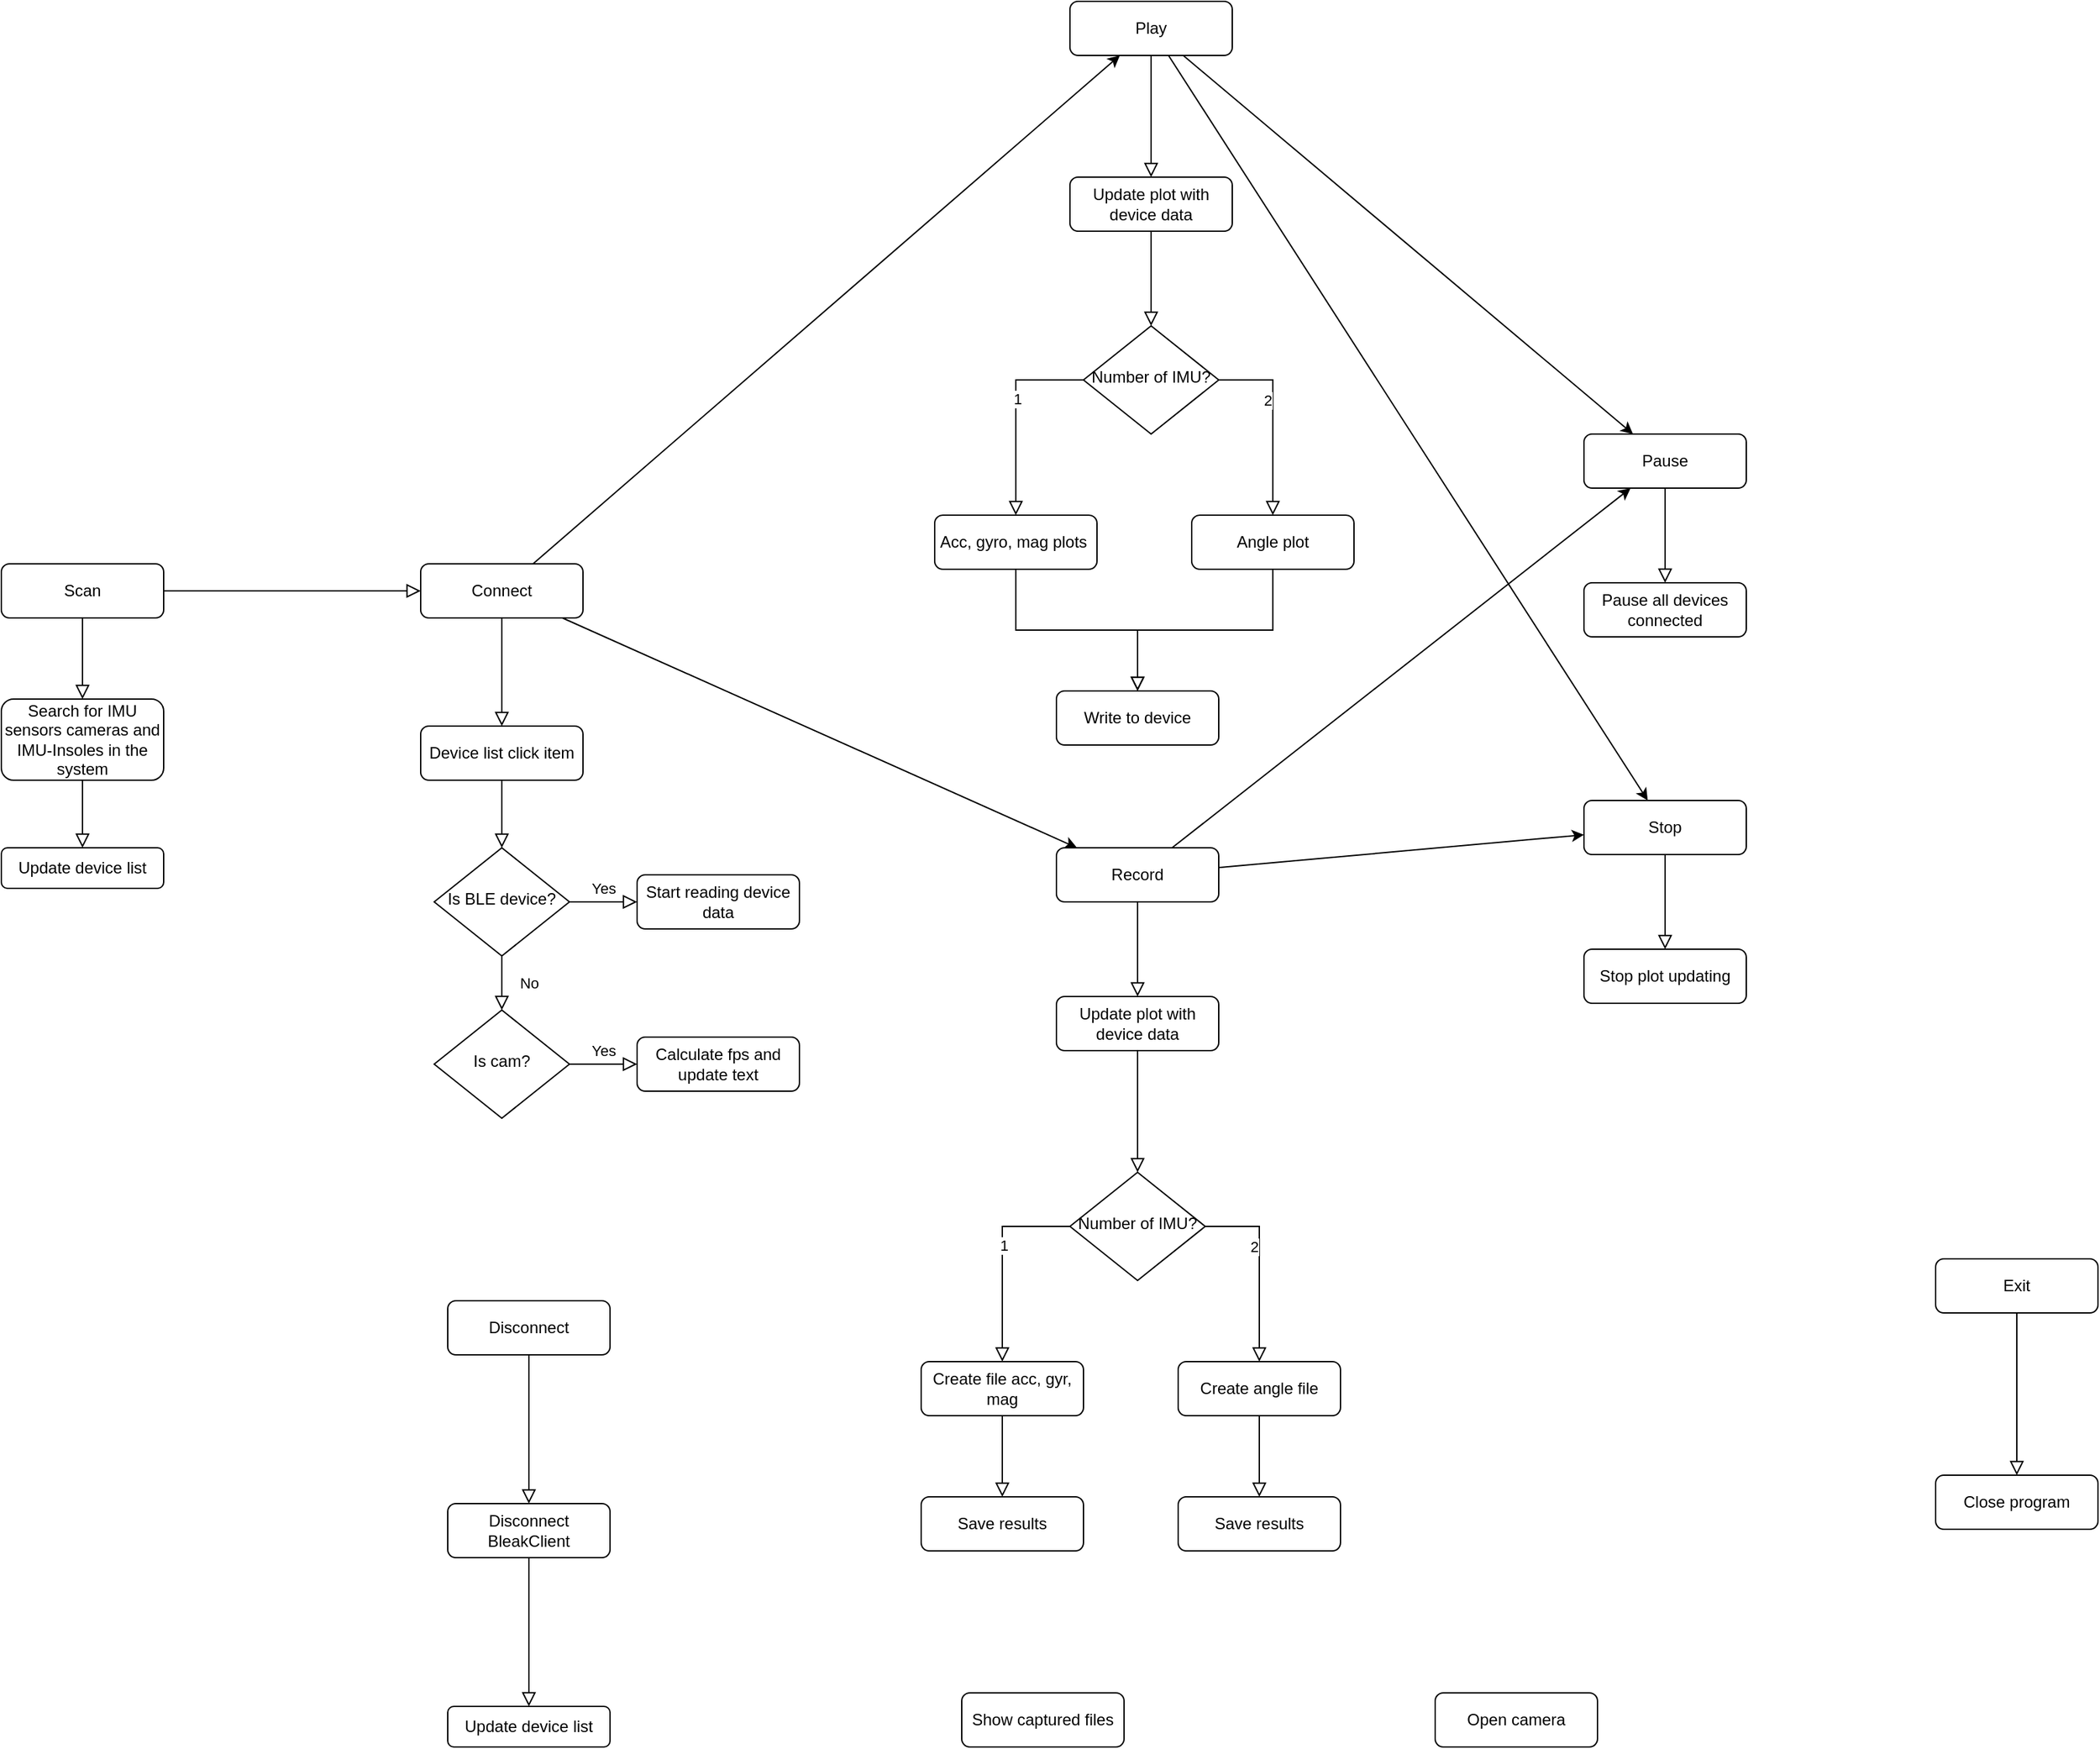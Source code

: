 <mxfile version="20.3.0" type="github">
  <diagram id="C5RBs43oDa-KdzZeNtuy" name="Page-1">
    <mxGraphModel dx="3076" dy="1963" grid="1" gridSize="10" guides="1" tooltips="1" connect="1" arrows="1" fold="1" page="1" pageScale="1" pageWidth="827" pageHeight="1169" math="0" shadow="0">
      <root>
        <mxCell id="WIyWlLk6GJQsqaUBKTNV-0" />
        <mxCell id="WIyWlLk6GJQsqaUBKTNV-1" parent="WIyWlLk6GJQsqaUBKTNV-0" />
        <mxCell id="WIyWlLk6GJQsqaUBKTNV-2" value="" style="rounded=0;html=1;jettySize=auto;orthogonalLoop=1;fontSize=11;endArrow=block;endFill=0;endSize=8;strokeWidth=1;shadow=0;labelBackgroundColor=none;edgeStyle=orthogonalEdgeStyle;" parent="WIyWlLk6GJQsqaUBKTNV-1" source="WIyWlLk6GJQsqaUBKTNV-3" target="WIyWlLk6GJQsqaUBKTNV-6" edge="1">
          <mxGeometry relative="1" as="geometry" />
        </mxCell>
        <mxCell id="WIyWlLk6GJQsqaUBKTNV-3" value="Device list click item" style="rounded=1;whiteSpace=wrap;html=1;fontSize=12;glass=0;strokeWidth=1;shadow=0;" parent="WIyWlLk6GJQsqaUBKTNV-1" vertex="1">
          <mxGeometry x="-1070" y="-464" width="120" height="40" as="geometry" />
        </mxCell>
        <mxCell id="WIyWlLk6GJQsqaUBKTNV-4" value="No" style="rounded=0;html=1;jettySize=auto;orthogonalLoop=1;fontSize=11;endArrow=block;endFill=0;endSize=8;strokeWidth=1;shadow=0;labelBackgroundColor=none;edgeStyle=orthogonalEdgeStyle;" parent="WIyWlLk6GJQsqaUBKTNV-1" source="WIyWlLk6GJQsqaUBKTNV-6" target="WIyWlLk6GJQsqaUBKTNV-10" edge="1">
          <mxGeometry y="20" relative="1" as="geometry">
            <mxPoint as="offset" />
          </mxGeometry>
        </mxCell>
        <mxCell id="WIyWlLk6GJQsqaUBKTNV-5" value="Yes" style="edgeStyle=orthogonalEdgeStyle;rounded=0;html=1;jettySize=auto;orthogonalLoop=1;fontSize=11;endArrow=block;endFill=0;endSize=8;strokeWidth=1;shadow=0;labelBackgroundColor=none;" parent="WIyWlLk6GJQsqaUBKTNV-1" source="WIyWlLk6GJQsqaUBKTNV-6" target="WIyWlLk6GJQsqaUBKTNV-7" edge="1">
          <mxGeometry y="10" relative="1" as="geometry">
            <mxPoint as="offset" />
          </mxGeometry>
        </mxCell>
        <mxCell id="WIyWlLk6GJQsqaUBKTNV-6" value="Is BLE device?" style="rhombus;whiteSpace=wrap;html=1;shadow=0;fontFamily=Helvetica;fontSize=12;align=center;strokeWidth=1;spacing=6;spacingTop=-4;" parent="WIyWlLk6GJQsqaUBKTNV-1" vertex="1">
          <mxGeometry x="-1060" y="-374" width="100" height="80" as="geometry" />
        </mxCell>
        <mxCell id="WIyWlLk6GJQsqaUBKTNV-7" value="Start reading device data" style="rounded=1;whiteSpace=wrap;html=1;fontSize=12;glass=0;strokeWidth=1;shadow=0;" parent="WIyWlLk6GJQsqaUBKTNV-1" vertex="1">
          <mxGeometry x="-910" y="-354" width="120" height="40" as="geometry" />
        </mxCell>
        <mxCell id="WIyWlLk6GJQsqaUBKTNV-9" value="Yes" style="edgeStyle=orthogonalEdgeStyle;rounded=0;html=1;jettySize=auto;orthogonalLoop=1;fontSize=11;endArrow=block;endFill=0;endSize=8;strokeWidth=1;shadow=0;labelBackgroundColor=none;" parent="WIyWlLk6GJQsqaUBKTNV-1" source="WIyWlLk6GJQsqaUBKTNV-10" target="WIyWlLk6GJQsqaUBKTNV-12" edge="1">
          <mxGeometry y="10" relative="1" as="geometry">
            <mxPoint as="offset" />
          </mxGeometry>
        </mxCell>
        <mxCell id="WIyWlLk6GJQsqaUBKTNV-10" value="Is cam?" style="rhombus;whiteSpace=wrap;html=1;shadow=0;fontFamily=Helvetica;fontSize=12;align=center;strokeWidth=1;spacing=6;spacingTop=-4;" parent="WIyWlLk6GJQsqaUBKTNV-1" vertex="1">
          <mxGeometry x="-1060" y="-254" width="100" height="80" as="geometry" />
        </mxCell>
        <mxCell id="WIyWlLk6GJQsqaUBKTNV-12" value="Calculate fps and update text" style="rounded=1;whiteSpace=wrap;html=1;fontSize=12;glass=0;strokeWidth=1;shadow=0;" parent="WIyWlLk6GJQsqaUBKTNV-1" vertex="1">
          <mxGeometry x="-910" y="-234" width="120" height="40" as="geometry" />
        </mxCell>
        <mxCell id="mn28sRKZHJ29L1jKlbp--0" value="Connect" style="rounded=1;whiteSpace=wrap;html=1;fontSize=12;glass=0;strokeWidth=1;shadow=0;" parent="WIyWlLk6GJQsqaUBKTNV-1" vertex="1">
          <mxGeometry x="-1070" y="-584" width="120" height="40" as="geometry" />
        </mxCell>
        <mxCell id="mn28sRKZHJ29L1jKlbp--1" value="" style="rounded=0;html=1;jettySize=auto;orthogonalLoop=1;fontSize=11;endArrow=block;endFill=0;endSize=8;strokeWidth=1;shadow=0;labelBackgroundColor=none;edgeStyle=orthogonalEdgeStyle;" parent="WIyWlLk6GJQsqaUBKTNV-1" source="mn28sRKZHJ29L1jKlbp--0" target="WIyWlLk6GJQsqaUBKTNV-3" edge="1">
          <mxGeometry relative="1" as="geometry">
            <mxPoint x="-930" y="-534" as="sourcePoint" />
            <mxPoint x="-930" y="-484" as="targetPoint" />
          </mxGeometry>
        </mxCell>
        <mxCell id="mn28sRKZHJ29L1jKlbp--2" value="Scan" style="rounded=1;whiteSpace=wrap;html=1;fontSize=12;glass=0;strokeWidth=1;shadow=0;" parent="WIyWlLk6GJQsqaUBKTNV-1" vertex="1">
          <mxGeometry x="-1380" y="-584" width="120" height="40" as="geometry" />
        </mxCell>
        <mxCell id="mn28sRKZHJ29L1jKlbp--3" value="Search for IMU sensors cameras and IMU-Insoles in the system" style="rounded=1;whiteSpace=wrap;html=1;fontSize=12;glass=0;strokeWidth=1;shadow=0;" parent="WIyWlLk6GJQsqaUBKTNV-1" vertex="1">
          <mxGeometry x="-1380" y="-484" width="120" height="60" as="geometry" />
        </mxCell>
        <mxCell id="mn28sRKZHJ29L1jKlbp--4" value="Update device list" style="rounded=1;whiteSpace=wrap;html=1;fontSize=12;glass=0;strokeWidth=1;shadow=0;" parent="WIyWlLk6GJQsqaUBKTNV-1" vertex="1">
          <mxGeometry x="-1380" y="-374" width="120" height="30" as="geometry" />
        </mxCell>
        <mxCell id="mn28sRKZHJ29L1jKlbp--5" value="" style="rounded=0;html=1;jettySize=auto;orthogonalLoop=1;fontSize=11;endArrow=block;endFill=0;endSize=8;strokeWidth=1;shadow=0;labelBackgroundColor=none;edgeStyle=orthogonalEdgeStyle;" parent="WIyWlLk6GJQsqaUBKTNV-1" source="mn28sRKZHJ29L1jKlbp--2" target="mn28sRKZHJ29L1jKlbp--3" edge="1">
          <mxGeometry relative="1" as="geometry">
            <mxPoint x="-1440" y="-524" as="sourcePoint" />
            <mxPoint x="-1440" y="-444" as="targetPoint" />
          </mxGeometry>
        </mxCell>
        <mxCell id="mn28sRKZHJ29L1jKlbp--6" value="" style="rounded=0;html=1;jettySize=auto;orthogonalLoop=1;fontSize=11;endArrow=block;endFill=0;endSize=8;strokeWidth=1;shadow=0;labelBackgroundColor=none;edgeStyle=orthogonalEdgeStyle;" parent="WIyWlLk6GJQsqaUBKTNV-1" source="mn28sRKZHJ29L1jKlbp--3" target="mn28sRKZHJ29L1jKlbp--4" edge="1">
          <mxGeometry relative="1" as="geometry">
            <mxPoint x="-1420" y="-399" as="sourcePoint" />
            <mxPoint x="-1420" y="-319" as="targetPoint" />
          </mxGeometry>
        </mxCell>
        <mxCell id="mn28sRKZHJ29L1jKlbp--7" value="Play" style="rounded=1;whiteSpace=wrap;html=1;fontSize=12;glass=0;strokeWidth=1;shadow=0;" parent="WIyWlLk6GJQsqaUBKTNV-1" vertex="1">
          <mxGeometry x="-590" y="-1000" width="120" height="40" as="geometry" />
        </mxCell>
        <mxCell id="mn28sRKZHJ29L1jKlbp--9" value="Number of IMU?" style="rhombus;whiteSpace=wrap;html=1;shadow=0;fontFamily=Helvetica;fontSize=12;align=center;strokeWidth=1;spacing=6;spacingTop=-4;" parent="WIyWlLk6GJQsqaUBKTNV-1" vertex="1">
          <mxGeometry x="-580" y="-760" width="100" height="80" as="geometry" />
        </mxCell>
        <mxCell id="mn28sRKZHJ29L1jKlbp--11" value="Acc, gyro, mag plots&amp;nbsp;" style="rounded=1;whiteSpace=wrap;html=1;fontSize=12;glass=0;strokeWidth=1;shadow=0;" parent="WIyWlLk6GJQsqaUBKTNV-1" vertex="1">
          <mxGeometry x="-690" y="-620" width="120" height="40" as="geometry" />
        </mxCell>
        <mxCell id="mn28sRKZHJ29L1jKlbp--12" value="Angle plot" style="rounded=1;whiteSpace=wrap;html=1;fontSize=12;glass=0;strokeWidth=1;shadow=0;" parent="WIyWlLk6GJQsqaUBKTNV-1" vertex="1">
          <mxGeometry x="-500" y="-620" width="120" height="40" as="geometry" />
        </mxCell>
        <mxCell id="mn28sRKZHJ29L1jKlbp--13" value="" style="rounded=0;html=1;jettySize=auto;orthogonalLoop=1;fontSize=11;endArrow=block;endFill=0;endSize=8;strokeWidth=1;shadow=0;labelBackgroundColor=none;edgeStyle=orthogonalEdgeStyle;exitX=0;exitY=0.5;exitDx=0;exitDy=0;" parent="WIyWlLk6GJQsqaUBKTNV-1" source="mn28sRKZHJ29L1jKlbp--9" target="mn28sRKZHJ29L1jKlbp--11" edge="1">
          <mxGeometry relative="1" as="geometry">
            <mxPoint x="-600" y="-630" as="sourcePoint" />
            <mxPoint x="-600" y="-520" as="targetPoint" />
          </mxGeometry>
        </mxCell>
        <mxCell id="mn28sRKZHJ29L1jKlbp--14" value="1" style="edgeLabel;html=1;align=center;verticalAlign=middle;resizable=0;points=[];" parent="mn28sRKZHJ29L1jKlbp--13" vertex="1" connectable="0">
          <mxGeometry x="-0.152" y="1" relative="1" as="geometry">
            <mxPoint as="offset" />
          </mxGeometry>
        </mxCell>
        <mxCell id="mn28sRKZHJ29L1jKlbp--15" value="" style="rounded=0;html=1;jettySize=auto;orthogonalLoop=1;fontSize=11;endArrow=block;endFill=0;endSize=8;strokeWidth=1;shadow=0;labelBackgroundColor=none;edgeStyle=orthogonalEdgeStyle;exitX=1;exitY=0.5;exitDx=0;exitDy=0;" parent="WIyWlLk6GJQsqaUBKTNV-1" source="mn28sRKZHJ29L1jKlbp--9" target="mn28sRKZHJ29L1jKlbp--12" edge="1">
          <mxGeometry relative="1" as="geometry">
            <mxPoint x="-560" y="-590" as="sourcePoint" />
            <mxPoint x="-560" y="-480" as="targetPoint" />
          </mxGeometry>
        </mxCell>
        <mxCell id="mn28sRKZHJ29L1jKlbp--16" value="2" style="edgeLabel;html=1;align=center;verticalAlign=middle;resizable=0;points=[];" parent="mn28sRKZHJ29L1jKlbp--15" vertex="1" connectable="0">
          <mxGeometry x="-0.214" y="-4" relative="1" as="geometry">
            <mxPoint as="offset" />
          </mxGeometry>
        </mxCell>
        <mxCell id="mn28sRKZHJ29L1jKlbp--17" value="Write to device" style="rounded=1;whiteSpace=wrap;html=1;fontSize=12;glass=0;strokeWidth=1;shadow=0;" parent="WIyWlLk6GJQsqaUBKTNV-1" vertex="1">
          <mxGeometry x="-600" y="-490" width="120" height="40" as="geometry" />
        </mxCell>
        <mxCell id="mn28sRKZHJ29L1jKlbp--18" value="" style="rounded=0;html=1;jettySize=auto;orthogonalLoop=1;fontSize=11;endArrow=block;endFill=0;endSize=8;strokeWidth=1;shadow=0;labelBackgroundColor=none;edgeStyle=orthogonalEdgeStyle;" parent="WIyWlLk6GJQsqaUBKTNV-1" source="mn28sRKZHJ29L1jKlbp--11" target="mn28sRKZHJ29L1jKlbp--17" edge="1">
          <mxGeometry relative="1" as="geometry">
            <mxPoint x="-650" y="-500" as="sourcePoint" />
            <mxPoint x="-650" y="-390" as="targetPoint" />
          </mxGeometry>
        </mxCell>
        <mxCell id="mn28sRKZHJ29L1jKlbp--19" value="" style="rounded=0;html=1;jettySize=auto;orthogonalLoop=1;fontSize=11;endArrow=block;endFill=0;endSize=8;strokeWidth=1;shadow=0;labelBackgroundColor=none;edgeStyle=orthogonalEdgeStyle;" parent="WIyWlLk6GJQsqaUBKTNV-1" source="mn28sRKZHJ29L1jKlbp--12" target="mn28sRKZHJ29L1jKlbp--17" edge="1">
          <mxGeometry relative="1" as="geometry">
            <mxPoint x="-430" y="-525" as="sourcePoint" />
            <mxPoint x="-430" y="-415" as="targetPoint" />
          </mxGeometry>
        </mxCell>
        <mxCell id="mn28sRKZHJ29L1jKlbp--20" value="Exit" style="rounded=1;whiteSpace=wrap;html=1;fontSize=12;glass=0;strokeWidth=1;shadow=0;" parent="WIyWlLk6GJQsqaUBKTNV-1" vertex="1">
          <mxGeometry x="50" y="-70" width="120" height="40" as="geometry" />
        </mxCell>
        <mxCell id="mn28sRKZHJ29L1jKlbp--21" value="Close program" style="rounded=1;whiteSpace=wrap;html=1;fontSize=12;glass=0;strokeWidth=1;shadow=0;" parent="WIyWlLk6GJQsqaUBKTNV-1" vertex="1">
          <mxGeometry x="50" y="90" width="120" height="40" as="geometry" />
        </mxCell>
        <mxCell id="mn28sRKZHJ29L1jKlbp--22" value="" style="rounded=0;html=1;jettySize=auto;orthogonalLoop=1;fontSize=11;endArrow=block;endFill=0;endSize=8;strokeWidth=1;shadow=0;labelBackgroundColor=none;edgeStyle=orthogonalEdgeStyle;" parent="WIyWlLk6GJQsqaUBKTNV-1" source="mn28sRKZHJ29L1jKlbp--20" target="mn28sRKZHJ29L1jKlbp--21" edge="1">
          <mxGeometry relative="1" as="geometry">
            <mxPoint x="130" as="sourcePoint" />
            <mxPoint x="130" y="110" as="targetPoint" />
          </mxGeometry>
        </mxCell>
        <mxCell id="mn28sRKZHJ29L1jKlbp--23" value="Show captured files" style="rounded=1;whiteSpace=wrap;html=1;fontSize=12;glass=0;strokeWidth=1;shadow=0;" parent="WIyWlLk6GJQsqaUBKTNV-1" vertex="1">
          <mxGeometry x="-670" y="251" width="120" height="40" as="geometry" />
        </mxCell>
        <mxCell id="mn28sRKZHJ29L1jKlbp--24" value="Open camera" style="rounded=1;whiteSpace=wrap;html=1;fontSize=12;glass=0;strokeWidth=1;shadow=0;" parent="WIyWlLk6GJQsqaUBKTNV-1" vertex="1">
          <mxGeometry x="-320" y="251" width="120" height="40" as="geometry" />
        </mxCell>
        <mxCell id="nYYQG9YODrcpCNj0-MgX-0" value="Disconnect" style="rounded=1;whiteSpace=wrap;html=1;fontSize=12;glass=0;strokeWidth=1;shadow=0;" parent="WIyWlLk6GJQsqaUBKTNV-1" vertex="1">
          <mxGeometry x="-1050" y="-39" width="120" height="40" as="geometry" />
        </mxCell>
        <mxCell id="nYYQG9YODrcpCNj0-MgX-1" value="Update device list" style="rounded=1;whiteSpace=wrap;html=1;fontSize=12;glass=0;strokeWidth=1;shadow=0;" parent="WIyWlLk6GJQsqaUBKTNV-1" vertex="1">
          <mxGeometry x="-1050" y="261" width="120" height="30" as="geometry" />
        </mxCell>
        <mxCell id="nYYQG9YODrcpCNj0-MgX-2" value="" style="rounded=0;html=1;jettySize=auto;orthogonalLoop=1;fontSize=11;endArrow=block;endFill=0;endSize=8;strokeWidth=1;shadow=0;labelBackgroundColor=none;edgeStyle=orthogonalEdgeStyle;" parent="WIyWlLk6GJQsqaUBKTNV-1" source="nYYQG9YODrcpCNj0-MgX-3" target="nYYQG9YODrcpCNj0-MgX-1" edge="1">
          <mxGeometry relative="1" as="geometry">
            <mxPoint x="-990.5" y="191" as="sourcePoint" />
            <mxPoint x="-990.5" y="311" as="targetPoint" />
          </mxGeometry>
        </mxCell>
        <mxCell id="nYYQG9YODrcpCNj0-MgX-3" value="Disconnect BleakClient" style="rounded=1;whiteSpace=wrap;html=1;fontSize=12;glass=0;strokeWidth=1;shadow=0;" parent="WIyWlLk6GJQsqaUBKTNV-1" vertex="1">
          <mxGeometry x="-1050" y="111" width="120" height="40" as="geometry" />
        </mxCell>
        <mxCell id="nYYQG9YODrcpCNj0-MgX-4" value="" style="rounded=0;html=1;jettySize=auto;orthogonalLoop=1;fontSize=11;endArrow=block;endFill=0;endSize=8;strokeWidth=1;shadow=0;labelBackgroundColor=none;edgeStyle=orthogonalEdgeStyle;" parent="WIyWlLk6GJQsqaUBKTNV-1" source="nYYQG9YODrcpCNj0-MgX-0" target="nYYQG9YODrcpCNj0-MgX-3" edge="1">
          <mxGeometry relative="1" as="geometry">
            <mxPoint x="-920" y="1" as="sourcePoint" />
            <mxPoint x="-920" y="121" as="targetPoint" />
          </mxGeometry>
        </mxCell>
        <mxCell id="nYYQG9YODrcpCNj0-MgX-5" value="Stop" style="rounded=1;whiteSpace=wrap;html=1;fontSize=12;glass=0;strokeWidth=1;shadow=0;" parent="WIyWlLk6GJQsqaUBKTNV-1" vertex="1">
          <mxGeometry x="-210" y="-409" width="120" height="40" as="geometry" />
        </mxCell>
        <mxCell id="nYYQG9YODrcpCNj0-MgX-7" value="Record" style="rounded=1;whiteSpace=wrap;html=1;fontSize=12;glass=0;strokeWidth=1;shadow=0;" parent="WIyWlLk6GJQsqaUBKTNV-1" vertex="1">
          <mxGeometry x="-600" y="-374" width="120" height="40" as="geometry" />
        </mxCell>
        <mxCell id="nYYQG9YODrcpCNj0-MgX-9" value="" style="rounded=0;html=1;jettySize=auto;orthogonalLoop=1;fontSize=11;endArrow=block;endFill=0;endSize=8;strokeWidth=1;shadow=0;labelBackgroundColor=none;edgeStyle=orthogonalEdgeStyle;" parent="WIyWlLk6GJQsqaUBKTNV-1" source="zzQkw6SvK0GUavHwlNIH-3" target="nYYQG9YODrcpCNj0-MgX-24" edge="1">
          <mxGeometry relative="1" as="geometry">
            <mxPoint x="-470" y="-314" as="sourcePoint" />
            <mxPoint x="-540" y="-234" as="targetPoint" />
          </mxGeometry>
        </mxCell>
        <mxCell id="nYYQG9YODrcpCNj0-MgX-24" value="Number of IMU?" style="rhombus;whiteSpace=wrap;html=1;shadow=0;fontFamily=Helvetica;fontSize=12;align=center;strokeWidth=1;spacing=6;spacingTop=-4;" parent="WIyWlLk6GJQsqaUBKTNV-1" vertex="1">
          <mxGeometry x="-590" y="-134" width="100" height="80" as="geometry" />
        </mxCell>
        <mxCell id="nYYQG9YODrcpCNj0-MgX-25" value="Create file acc, gyr, mag" style="rounded=1;whiteSpace=wrap;html=1;fontSize=12;glass=0;strokeWidth=1;shadow=0;" parent="WIyWlLk6GJQsqaUBKTNV-1" vertex="1">
          <mxGeometry x="-700" y="6" width="120" height="40" as="geometry" />
        </mxCell>
        <mxCell id="nYYQG9YODrcpCNj0-MgX-26" value="Create angle file" style="rounded=1;whiteSpace=wrap;html=1;fontSize=12;glass=0;strokeWidth=1;shadow=0;" parent="WIyWlLk6GJQsqaUBKTNV-1" vertex="1">
          <mxGeometry x="-510" y="6" width="120" height="40" as="geometry" />
        </mxCell>
        <mxCell id="nYYQG9YODrcpCNj0-MgX-27" value="" style="rounded=0;html=1;jettySize=auto;orthogonalLoop=1;fontSize=11;endArrow=block;endFill=0;endSize=8;strokeWidth=1;shadow=0;labelBackgroundColor=none;edgeStyle=orthogonalEdgeStyle;exitX=0;exitY=0.5;exitDx=0;exitDy=0;" parent="WIyWlLk6GJQsqaUBKTNV-1" source="nYYQG9YODrcpCNj0-MgX-24" target="nYYQG9YODrcpCNj0-MgX-25" edge="1">
          <mxGeometry relative="1" as="geometry">
            <mxPoint x="-610" y="-4" as="sourcePoint" />
            <mxPoint x="-610" y="106" as="targetPoint" />
          </mxGeometry>
        </mxCell>
        <mxCell id="nYYQG9YODrcpCNj0-MgX-28" value="1" style="edgeLabel;html=1;align=center;verticalAlign=middle;resizable=0;points=[];" parent="nYYQG9YODrcpCNj0-MgX-27" vertex="1" connectable="0">
          <mxGeometry x="-0.152" y="1" relative="1" as="geometry">
            <mxPoint as="offset" />
          </mxGeometry>
        </mxCell>
        <mxCell id="nYYQG9YODrcpCNj0-MgX-29" value="" style="rounded=0;html=1;jettySize=auto;orthogonalLoop=1;fontSize=11;endArrow=block;endFill=0;endSize=8;strokeWidth=1;shadow=0;labelBackgroundColor=none;edgeStyle=orthogonalEdgeStyle;exitX=1;exitY=0.5;exitDx=0;exitDy=0;" parent="WIyWlLk6GJQsqaUBKTNV-1" source="nYYQG9YODrcpCNj0-MgX-24" target="nYYQG9YODrcpCNj0-MgX-26" edge="1">
          <mxGeometry relative="1" as="geometry">
            <mxPoint x="-570" y="36" as="sourcePoint" />
            <mxPoint x="-570" y="146" as="targetPoint" />
          </mxGeometry>
        </mxCell>
        <mxCell id="nYYQG9YODrcpCNj0-MgX-30" value="2" style="edgeLabel;html=1;align=center;verticalAlign=middle;resizable=0;points=[];" parent="nYYQG9YODrcpCNj0-MgX-29" vertex="1" connectable="0">
          <mxGeometry x="-0.214" y="-4" relative="1" as="geometry">
            <mxPoint as="offset" />
          </mxGeometry>
        </mxCell>
        <mxCell id="nYYQG9YODrcpCNj0-MgX-31" value="Pause" style="rounded=1;whiteSpace=wrap;html=1;fontSize=12;glass=0;strokeWidth=1;shadow=0;" parent="WIyWlLk6GJQsqaUBKTNV-1" vertex="1">
          <mxGeometry x="-210" y="-680" width="120" height="40" as="geometry" />
        </mxCell>
        <mxCell id="zzQkw6SvK0GUavHwlNIH-0" value="Update plot with device data" style="rounded=1;whiteSpace=wrap;html=1;fontSize=12;glass=0;strokeWidth=1;shadow=0;" vertex="1" parent="WIyWlLk6GJQsqaUBKTNV-1">
          <mxGeometry x="-590" y="-870" width="120" height="40" as="geometry" />
        </mxCell>
        <mxCell id="zzQkw6SvK0GUavHwlNIH-1" value="" style="rounded=0;html=1;jettySize=auto;orthogonalLoop=1;fontSize=11;endArrow=block;endFill=0;endSize=8;strokeWidth=1;shadow=0;labelBackgroundColor=none;edgeStyle=orthogonalEdgeStyle;" edge="1" parent="WIyWlLk6GJQsqaUBKTNV-1" source="mn28sRKZHJ29L1jKlbp--7" target="zzQkw6SvK0GUavHwlNIH-0">
          <mxGeometry relative="1" as="geometry">
            <mxPoint x="-510" y="-950" as="sourcePoint" />
            <mxPoint x="-510" y="-870" as="targetPoint" />
          </mxGeometry>
        </mxCell>
        <mxCell id="zzQkw6SvK0GUavHwlNIH-2" value="" style="rounded=0;html=1;jettySize=auto;orthogonalLoop=1;fontSize=11;endArrow=block;endFill=0;endSize=8;strokeWidth=1;shadow=0;labelBackgroundColor=none;edgeStyle=orthogonalEdgeStyle;" edge="1" parent="WIyWlLk6GJQsqaUBKTNV-1" source="zzQkw6SvK0GUavHwlNIH-0" target="mn28sRKZHJ29L1jKlbp--9">
          <mxGeometry relative="1" as="geometry">
            <mxPoint x="-440.5" y="-800" as="sourcePoint" />
            <mxPoint x="-440.5" y="-710" as="targetPoint" />
          </mxGeometry>
        </mxCell>
        <mxCell id="zzQkw6SvK0GUavHwlNIH-3" value="Update plot with device data" style="rounded=1;whiteSpace=wrap;html=1;fontSize=12;glass=0;strokeWidth=1;shadow=0;" vertex="1" parent="WIyWlLk6GJQsqaUBKTNV-1">
          <mxGeometry x="-600" y="-264" width="120" height="40" as="geometry" />
        </mxCell>
        <mxCell id="zzQkw6SvK0GUavHwlNIH-6" value="" style="rounded=0;html=1;jettySize=auto;orthogonalLoop=1;fontSize=11;endArrow=block;endFill=0;endSize=8;strokeWidth=1;shadow=0;labelBackgroundColor=none;edgeStyle=orthogonalEdgeStyle;" edge="1" parent="WIyWlLk6GJQsqaUBKTNV-1" source="nYYQG9YODrcpCNj0-MgX-7" target="zzQkw6SvK0GUavHwlNIH-3">
          <mxGeometry relative="1" as="geometry">
            <mxPoint x="-440" y="-264" as="sourcePoint" />
            <mxPoint x="-440" y="-174" as="targetPoint" />
          </mxGeometry>
        </mxCell>
        <mxCell id="zzQkw6SvK0GUavHwlNIH-7" value="Save results" style="rounded=1;whiteSpace=wrap;html=1;fontSize=12;glass=0;strokeWidth=1;shadow=0;" vertex="1" parent="WIyWlLk6GJQsqaUBKTNV-1">
          <mxGeometry x="-700" y="106" width="120" height="40" as="geometry" />
        </mxCell>
        <mxCell id="zzQkw6SvK0GUavHwlNIH-8" value="" style="rounded=0;html=1;jettySize=auto;orthogonalLoop=1;fontSize=11;endArrow=block;endFill=0;endSize=8;strokeWidth=1;shadow=0;labelBackgroundColor=none;edgeStyle=orthogonalEdgeStyle;" edge="1" parent="WIyWlLk6GJQsqaUBKTNV-1" source="nYYQG9YODrcpCNj0-MgX-25" target="zzQkw6SvK0GUavHwlNIH-7">
          <mxGeometry relative="1" as="geometry">
            <mxPoint x="-500" y="161" as="sourcePoint" />
            <mxPoint x="-500" y="251" as="targetPoint" />
          </mxGeometry>
        </mxCell>
        <mxCell id="zzQkw6SvK0GUavHwlNIH-9" value="Save results" style="rounded=1;whiteSpace=wrap;html=1;fontSize=12;glass=0;strokeWidth=1;shadow=0;" vertex="1" parent="WIyWlLk6GJQsqaUBKTNV-1">
          <mxGeometry x="-510" y="106" width="120" height="40" as="geometry" />
        </mxCell>
        <mxCell id="zzQkw6SvK0GUavHwlNIH-10" value="" style="rounded=0;html=1;jettySize=auto;orthogonalLoop=1;fontSize=11;endArrow=block;endFill=0;endSize=8;strokeWidth=1;shadow=0;labelBackgroundColor=none;edgeStyle=orthogonalEdgeStyle;" edge="1" parent="WIyWlLk6GJQsqaUBKTNV-1" source="nYYQG9YODrcpCNj0-MgX-26" target="zzQkw6SvK0GUavHwlNIH-9">
          <mxGeometry relative="1" as="geometry">
            <mxPoint x="-530" y="206" as="sourcePoint" />
            <mxPoint x="-530" y="266" as="targetPoint" />
          </mxGeometry>
        </mxCell>
        <mxCell id="zzQkw6SvK0GUavHwlNIH-11" value="Pause all devices connected" style="rounded=1;whiteSpace=wrap;html=1;fontSize=12;glass=0;strokeWidth=1;shadow=0;" vertex="1" parent="WIyWlLk6GJQsqaUBKTNV-1">
          <mxGeometry x="-210" y="-570" width="120" height="40" as="geometry" />
        </mxCell>
        <mxCell id="zzQkw6SvK0GUavHwlNIH-12" value="" style="rounded=0;html=1;jettySize=auto;orthogonalLoop=1;fontSize=11;endArrow=block;endFill=0;endSize=8;strokeWidth=1;shadow=0;labelBackgroundColor=none;edgeStyle=orthogonalEdgeStyle;" edge="1" parent="WIyWlLk6GJQsqaUBKTNV-1" source="nYYQG9YODrcpCNj0-MgX-31" target="zzQkw6SvK0GUavHwlNIH-11">
          <mxGeometry relative="1" as="geometry">
            <mxPoint x="-80" y="-600" as="sourcePoint" />
            <mxPoint x="-80" y="-530" as="targetPoint" />
          </mxGeometry>
        </mxCell>
        <mxCell id="zzQkw6SvK0GUavHwlNIH-13" value="Stop plot updating" style="rounded=1;whiteSpace=wrap;html=1;fontSize=12;glass=0;strokeWidth=1;shadow=0;" vertex="1" parent="WIyWlLk6GJQsqaUBKTNV-1">
          <mxGeometry x="-210" y="-299" width="120" height="40" as="geometry" />
        </mxCell>
        <mxCell id="zzQkw6SvK0GUavHwlNIH-14" value="" style="rounded=0;html=1;jettySize=auto;orthogonalLoop=1;fontSize=11;endArrow=block;endFill=0;endSize=8;strokeWidth=1;shadow=0;labelBackgroundColor=none;edgeStyle=orthogonalEdgeStyle;" edge="1" parent="WIyWlLk6GJQsqaUBKTNV-1" source="nYYQG9YODrcpCNj0-MgX-5" target="zzQkw6SvK0GUavHwlNIH-13">
          <mxGeometry relative="1" as="geometry">
            <mxPoint x="-250" y="-249" as="sourcePoint" />
            <mxPoint x="-250" y="-179" as="targetPoint" />
          </mxGeometry>
        </mxCell>
        <mxCell id="zzQkw6SvK0GUavHwlNIH-15" value="" style="rounded=0;html=1;jettySize=auto;orthogonalLoop=1;fontSize=11;endArrow=block;endFill=0;endSize=8;strokeWidth=1;shadow=0;labelBackgroundColor=none;edgeStyle=orthogonalEdgeStyle;" edge="1" parent="WIyWlLk6GJQsqaUBKTNV-1" source="mn28sRKZHJ29L1jKlbp--2" target="mn28sRKZHJ29L1jKlbp--0">
          <mxGeometry relative="1" as="geometry">
            <mxPoint x="-1190" y="-490" as="sourcePoint" />
            <mxPoint x="-1190" y="-430" as="targetPoint" />
          </mxGeometry>
        </mxCell>
        <mxCell id="zzQkw6SvK0GUavHwlNIH-17" value="" style="endArrow=classic;html=1;rounded=0;" edge="1" parent="WIyWlLk6GJQsqaUBKTNV-1" source="mn28sRKZHJ29L1jKlbp--0" target="nYYQG9YODrcpCNj0-MgX-7">
          <mxGeometry width="50" height="50" relative="1" as="geometry">
            <mxPoint x="-670" y="-580" as="sourcePoint" />
            <mxPoint x="-840" y="-620" as="targetPoint" />
          </mxGeometry>
        </mxCell>
        <mxCell id="zzQkw6SvK0GUavHwlNIH-18" value="" style="endArrow=classic;html=1;rounded=0;" edge="1" parent="WIyWlLk6GJQsqaUBKTNV-1" source="mn28sRKZHJ29L1jKlbp--0" target="mn28sRKZHJ29L1jKlbp--7">
          <mxGeometry width="50" height="50" relative="1" as="geometry">
            <mxPoint x="-1059.998" y="-910" as="sourcePoint" />
            <mxPoint x="-679.522" y="-740" as="targetPoint" />
          </mxGeometry>
        </mxCell>
        <mxCell id="zzQkw6SvK0GUavHwlNIH-19" value="" style="endArrow=classic;html=1;rounded=0;" edge="1" parent="WIyWlLk6GJQsqaUBKTNV-1" source="mn28sRKZHJ29L1jKlbp--7" target="nYYQG9YODrcpCNj0-MgX-31">
          <mxGeometry width="50" height="50" relative="1" as="geometry">
            <mxPoint x="-340.238" y="-555" as="sourcePoint" />
            <mxPoint x="40.238" y="-385" as="targetPoint" />
          </mxGeometry>
        </mxCell>
        <mxCell id="zzQkw6SvK0GUavHwlNIH-20" value="" style="endArrow=classic;html=1;rounded=0;" edge="1" parent="WIyWlLk6GJQsqaUBKTNV-1" source="mn28sRKZHJ29L1jKlbp--7" target="nYYQG9YODrcpCNj0-MgX-5">
          <mxGeometry width="50" height="50" relative="1" as="geometry">
            <mxPoint x="-380" y="-1000" as="sourcePoint" />
            <mxPoint x="-47.5" y="-720" as="targetPoint" />
          </mxGeometry>
        </mxCell>
        <mxCell id="zzQkw6SvK0GUavHwlNIH-21" value="" style="endArrow=classic;html=1;rounded=0;" edge="1" parent="WIyWlLk6GJQsqaUBKTNV-1" source="nYYQG9YODrcpCNj0-MgX-7" target="nYYQG9YODrcpCNj0-MgX-5">
          <mxGeometry width="50" height="50" relative="1" as="geometry">
            <mxPoint x="-400.0" y="-391" as="sourcePoint" />
            <mxPoint x="-45.72" y="160" as="targetPoint" />
          </mxGeometry>
        </mxCell>
        <mxCell id="zzQkw6SvK0GUavHwlNIH-22" value="" style="endArrow=classic;html=1;rounded=0;" edge="1" parent="WIyWlLk6GJQsqaUBKTNV-1" source="nYYQG9YODrcpCNj0-MgX-7" target="nYYQG9YODrcpCNj0-MgX-31">
          <mxGeometry width="50" height="50" relative="1" as="geometry">
            <mxPoint x="-460" y="-424.005" as="sourcePoint" />
            <mxPoint x="-190" y="-448.235" as="targetPoint" />
          </mxGeometry>
        </mxCell>
      </root>
    </mxGraphModel>
  </diagram>
</mxfile>
